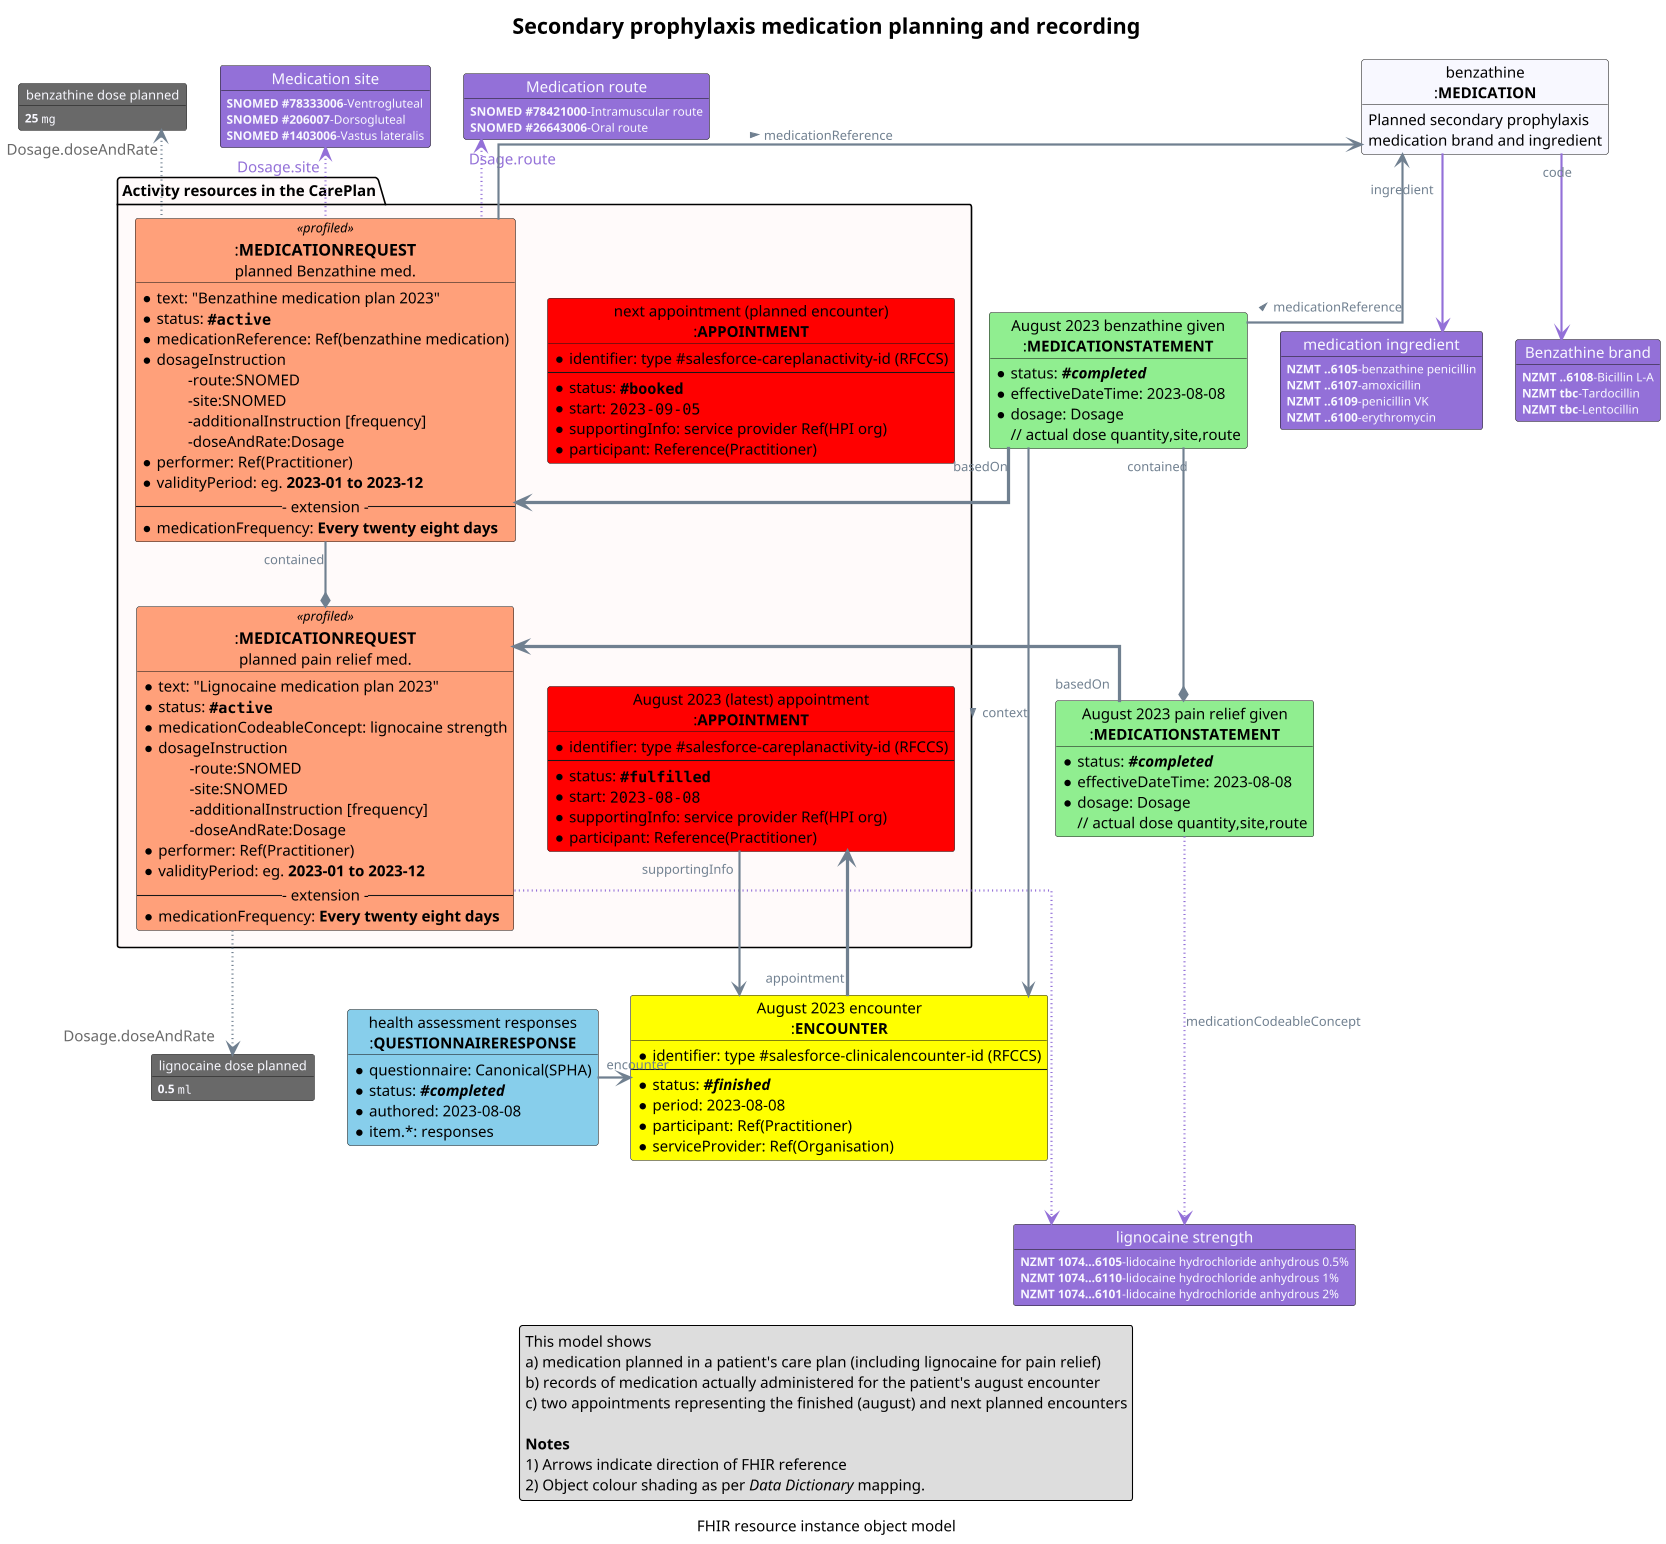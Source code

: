 @startuml obj-FHIR-medication-planandrecord

top to bottom direction
skinparam dpi 200
allow_mixing
scale 800 width

skinparam ActivityDiamondBackgroundColor #RoyalBlue
skinparam ArrowColor #SlateGrey   
skinparam ArrowFontColor #RoyalBlue
skinparam ArrowFontColor #SlateGrey  
skinparam ArrowFontSize 12
skinparam ArrowMessageAlignment left
skinparam BoxPadding 10
skinparam linetype ortho
skinparam nodesep 30
skinparam ranksep 60
skinparam roundcorner 5
skinparam sequenceArrowThickness 2
skinparam TitleFontSize 20

caption FHIR resource instance object model

!procedure $Coding($Alias,$System,$Code,$Display)
  object "<color:GhostWhite>$System" as $Alias #MediumPurple {
    <color:GhostWhite><size:11>**$Code**-$Display
  }
!endprocedure

!procedure $Quantity($Alias,$Quantity,$Value,$Unit)
  object "<color:GhostWhite><size:12>$Quantity</color>" as $Alias #DimGrey {
    <color:GhostWhite><size:11>**$Value** ""$Unit""
  }
!endprocedure

!procedure $ObjectDiagramLegendWithNote($heading,$noteline)
  legend bottom
    **$heading**
    $noteline
  endlegend
!endprocedure

' ******** ******** ******** ******** ******** ******** ******** ******** 
title "Secondary prophylaxis medication planning and recording"

package "Activity resources in the CarePlan" as Activities #Snow { 
  
  'object "secondary prophylaxis\nmedication planning" as PLAN_BENZA_2023 #LightSalmon

  object "<size:15>:**MEDICATIONREQUEST**\nplanned Benzathine med." as MR1 <<profiled>> #LightSalmon {
    * text: "Benzathine medication plan 2023"
    * status: ""**#active**""
    * medicationReference: Ref(benzathine medication)
    * dosageInstruction
      \t-route:SNOMED
      \t-site:SNOMED
      \t-additionalInstruction [frequency]
      \t-doseAndRate:Dosage
    * performer: Ref(Practitioner)
    * validityPeriod: eg. **2023-01 to 2023-12**
    --- extension ---
    * medicationFrequency: **Every twenty eight days**
  }

  
  object "<size:15>:**MEDICATIONREQUEST**\nplanned pain relief med." as MRinner <<profiled>> #LightSalmon {
    * text: "Lignocaine medication plan 2023"
    * status: ""**#active**""
    * medicationCodeableConcept: lignocaine strength
    * dosageInstruction
      \t-route:SNOMED
      \t-site:SNOMED
      \t-additionalInstruction [frequency]
      \t-doseAndRate:Dosage
    * performer: Ref(Practitioner)
    * validityPeriod: eg. **2023-01 to 2023-12**
    --- extension ---
    * medicationFrequency: **Every twenty eight days**
  }

  object "August 2023 (latest) appointment\n:**APPOINTMENT**" as AUGUST_APPT #Red {
    *identifier: type #salesforce-careplanactivity-id (RFCCS)
    ---
    * status: ""**#fulfilled**""
    * start: ""2023-08-08""
    * supportingInfo: service provider Ref(HPI org)
    * participant: Reference(Practitioner)
  }
  
  object "next appointment (planned encounter)\n:**APPOINTMENT**" as FUTURE_APPT #Red {
    *identifier: type #salesforce-careplanactivity-id (RFCCS)
    ---
    * status: ""**#booked**""
    * start: ""2023-09-05""
    * supportingInfo: service provider Ref(HPI org)
    * participant: Reference(Practitioner)
  }

  'arrange activities in box
  MR1 -[hidden]r- FUTURE_APPT
  FUTURE_APPT -[hidden]d- AUGUST_APPT

}


object "August 2023 encounter\n:**ENCOUNTER**" as EInj1 #yellow {
  *identifier: type #salesforce-clinicalencounter-id (RFCCS)
  ---
  * status: //**#finished**//
  * period: 2023-08-08
  * participant: Ref(Practitioner)
  * serviceProvider: Ref(Organisation)
}

object "August 2023 benzathine given\n:**MEDICATIONSTATEMENT**" as MEDSTMT1 #LightGreen {
  * status: //**#completed**//
  * effectiveDateTime: 2023-08-08
  * dosage: Dosage 
    // actual dose quantity,site,route
}

object "August 2023 pain relief given\n:**MEDICATIONSTATEMENT**" as MEDSTMTinner #LightGreen {
  * status: //**#completed**//
  * effectiveDateTime: 2023-08-08
  * dosage: Dosage 
    // actual dose quantity,site,route
}

object "health assessment responses\n:**QUESTIONNAIRERESPONSE**" as QR1 #SkyBlue {
  * questionnaire: Canonical(SPHA)
  * status: //**#completed**//
  * authored: 2023-08-08
  * item.*: responses
}


object "benzathine\n:**MEDICATION**" as MED #GhostWhite {
  Planned secondary prophylaxis\nmedication brand and ingredient
}


$Quantity(BDOSE,"benzathine dose planned","25","mg")

$Coding(Route,"Medication route","SNOMED #78421000","Intramuscular route")
$Coding(Route,"Medication route","SNOMED #26643006","Oral route")

$Coding(Site,"Medication site","SNOMED #78333006","Ventrogluteal")
$Coding(Site,"Medication site","SNOMED #206007","Dorsogluteal")
$Coding(Site,"Medication site","SNOMED #1403006","Vastus lateralis")

$Coding(MedIngr,"medication ingredient","NZMT ..6105","benzathine penicillin")
$Coding(MedIngr,"medication ingredient","NZMT ..6107","amoxicillin")
$Coding(MedIngr,"medication ingredient","NZMT ..6109","penicillin VK")
$Coding(MedIngr,"medication ingredient","NZMT ..6100","erythromycin")

$Coding(MedBrand,"Benzathine brand","NZMT ..6108","Bicillin L-A")
$Coding(MedBrand,"Benzathine brand","NZMT tbc",   "Tardocillin")
$Coding(MedBrand,"Benzathine brand","NZMT tbc",   "Lentocillin")

$Coding(LIGNOCODE,"lignocaine strength","NZMT 1074...6105", "lidocaine hydrochloride anhydrous 0.5%" )
$Coding(LIGNOCODE,"lignocaine strength","NZMT 1074...6110", "lidocaine hydrochloride anhydrous 1%" )
$Coding(LIGNOCODE,"lignocaine strength","NZMT 1074...6101", "lidocaine hydrochloride anhydrous 2%" )

$Quantity(LDOSE,"lignocaine dose planned","0.5","ml")


' positioning

' connectors
MR1 "contained" -d-* MRinner

MEDSTMTinner *-[norank]- "contained" MEDSTMT1 
MEDSTMTinner  -[#MediumPurple,dotted]d--> LIGNOCODE : medicationCodeableConcept
MRinner  -[#MediumPurple,dotted,norank]---> LIGNOCODE
MRinner  -[dotted]d-> "<color:DimGray><size:14>Dosage.doseAndRate" LDOSE

EInj1 <-[norank]l- MEDSTMT1: < context

' MEDSTMT1 "derivedFrom" -d-> QR1
QR1 "encounter" -> EInj1

AUGUST_APPT "supportingInfo" -d-> EInj1
EInj1 "appointment" -[thickness=3,norank]u--> AUGUST_APPT

MR1 -[#MediumPurple,dotted]u-> "<color:MediumPurple><size:14>Dsage.route" Route
MR1  -[#MediumPurple,dotted]u-> "<color:MediumPurple><size:14>Dosage.site" Site
MR1  -[dotted]u-> "<color:DimGray><size:14>Dosage.doseAndRate" BDOSE
MR1 -[norank]r-> MED : > medicationReference

MEDSTMT1 "basedOn" -[thickness=3]r-> MR1
MEDSTMT1 -[norank]r-> MED : > medicationReference

MEDSTMTinner "basedOn" -[thickness=3]r-> MRinner

MED "\ningredient" -[#MediumPurple]-> MedIngr
MED "code" -[#MediumPurple]-> MedBrand


'notes
' note as N1
'   These three instances, added to the
'     original Appointment instance, capture
'     detail from a **completed**
'     secondary prophylaxis appointment:
'   - **Encounter** the who / what / where etc.
'   - **MedicationStatement** the actual meds given
'   - **QuestionnaireResponse** health assessment
' end note

' N1 .u. AUGUST

' note as N2
'   The next planned patient secondary 
'     prophylaxis encounter is represented by 
'     this Appointment instance in **#booked** status.
      
'   Its main purpose is to convey the due date,
'     to which adherence is important for effective RF care.
    
'   After the care encounter, the status updates 
'     to #fulfilled.  The medication administered and 
'     assessmention question responses are captured in 
'     other FHIR resource instances, as shown above for July
'     and August.
' end note

' N2 .. SEPTEMBER_APPT


legend bottom
  This model shows
  a) medication planned in a patient's care plan (including lignocaine for pain relief)
  b) records of medication actually administered for the patient's august encounter
  c) two appointments representing the finished (august) and next planned encounters

  **Notes**
  1) Arrows indicate direction of FHIR reference
  2) Object colour shading as per //Data Dictionary// mapping.
endlegend


@enduml